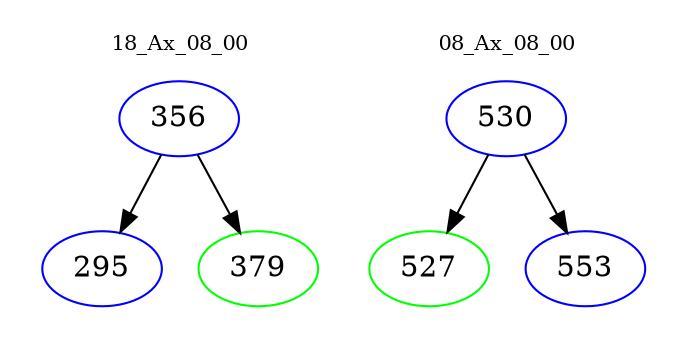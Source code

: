 digraph{
subgraph cluster_0 {
color = white
label = "18_Ax_08_00";
fontsize=10;
T0_356 [label="356", color="blue"]
T0_356 -> T0_295 [color="black"]
T0_295 [label="295", color="blue"]
T0_356 -> T0_379 [color="black"]
T0_379 [label="379", color="green"]
}
subgraph cluster_1 {
color = white
label = "08_Ax_08_00";
fontsize=10;
T1_530 [label="530", color="blue"]
T1_530 -> T1_527 [color="black"]
T1_527 [label="527", color="green"]
T1_530 -> T1_553 [color="black"]
T1_553 [label="553", color="blue"]
}
}
